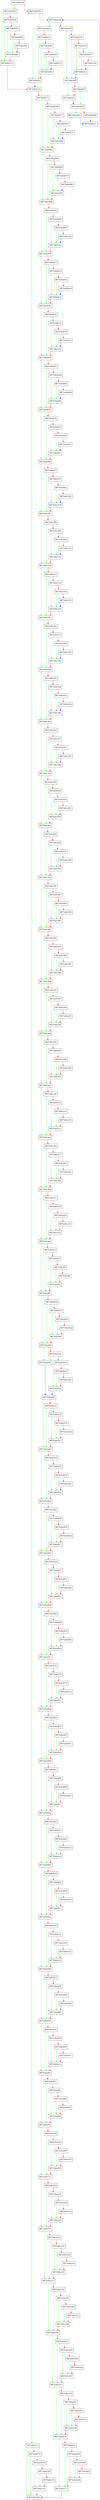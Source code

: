 digraph deinit {
  node [shape="box"];
  graph [splines=ortho];
  BB75a8eb200 -> BB75a8eb5e7 [color="green"];
  BB75a8eb200 -> BB75a8eb291 [color="red"];
  BB75a8eb291 -> BB75a8eb2d8 [color="red"];
  BB75a8eb2d8 -> BB75a8eb4c2 [color="green"];
  BB75a8eb2d8 -> BB75a8eb2f7 [color="red"];
  BB75a8eb2f7 -> BB75a8eb402 [color="green"];
  BB75a8eb2f7 -> BB75a8eb315 [color="red"];
  BB75a8eb315 -> BB75a8eb402 [color="green"];
  BB75a8eb315 -> BB75a8eb31f [color="red"];
  BB75a8eb31f -> BB75a8eb3c2 [color="green"];
  BB75a8eb31f -> BB75a8eb35c [color="red"];
  BB75a8eb35c -> BB75a8eb3c2 [color="green"];
  BB75a8eb35c -> BB75a8eb3ab [color="red"];
  BB75a8eb3ab -> BB75a8eb3c2 [color="blue"];
  BB75a8eb3c2 -> BB75a8eb402 [color="red"];
  BB75a8eb402 -> BB75a8eb42e [color="green"];
  BB75a8eb402 -> BB75a8eb429 [color="red"];
  BB75a8eb429 -> BB75a8eb432 [color="green"];
  BB75a8eb429 -> BB75a8eb42e [color="red"];
  BB75a8eb42e -> BB75a8eb432 [color="blue"];
  BB75a8eb432 -> BB75a8eb49c [color="green"];
  BB75a8eb432 -> BB75a8eb496 [color="red"];
  BB75a8eb496 -> BB75a8eb4a7 [color="blue"];
  BB75a8eb49c -> BB75a8eb4a7 [color="blue"];
  BB75a8eb4a7 -> BB75a8eb2d8 [color="blue"];
  BB75a8eb4c2 -> BB75a8eb5cc [color="green"];
  BB75a8eb4c2 -> BB75a8eb4e7 [color="red"];
  BB75a8eb4e7 -> BB75a8eb5cc [color="green"];
  BB75a8eb4e7 -> BB75a8eb4f1 [color="red"];
  BB75a8eb4f1 -> BB75a8eb58c [color="green"];
  BB75a8eb4f1 -> BB75a8eb52b [color="red"];
  BB75a8eb52b -> BB75a8eb58c [color="green"];
  BB75a8eb52b -> BB75a8eb575 [color="red"];
  BB75a8eb575 -> BB75a8eb58c [color="blue"];
  BB75a8eb58c -> BB75a8eb5cc [color="red"];
  BB75a8eb5cc -> BB75a8eb71b [color="blue"];
  BB75a8eb5e7 -> BB75a8eb713 [color="green"];
  BB75a8eb5e7 -> BB75a8eb628 [color="red"];
  BB75a8eb628 -> BB75a8eb713 [color="green"];
  BB75a8eb628 -> BB75a8eb632 [color="red"];
  BB75a8eb632 -> BB75a8eb6d3 [color="green"];
  BB75a8eb632 -> BB75a8eb66e [color="red"];
  BB75a8eb66e -> BB75a8eb6d3 [color="green"];
  BB75a8eb66e -> BB75a8eb6bc [color="red"];
  BB75a8eb6bc -> BB75a8eb6d3 [color="blue"];
  BB75a8eb6d3 -> BB75a8eb713 [color="red"];
  BB75a8eb713 -> BB75a8eb71b [color="red"];
  BB75a8eb71b -> BB75a8ee71c [color="green"];
  BB75a8eb71b -> BB75a8eb77a [color="red"];
  BB75a8eb77a -> BB75a8eb8c9 [color="green"];
  BB75a8eb77a -> BB75a8eb7dd [color="red"];
  BB75a8eb7dd -> BB75a8eb8c9 [color="green"];
  BB75a8eb7dd -> BB75a8eb7e7 [color="red"];
  BB75a8eb7e7 -> BB75a8eb888 [color="green"];
  BB75a8eb7e7 -> BB75a8eb823 [color="red"];
  BB75a8eb823 -> BB75a8eb888 [color="green"];
  BB75a8eb823 -> BB75a8eb871 [color="red"];
  BB75a8eb871 -> BB75a8eb888 [color="blue"];
  BB75a8eb888 -> BB75a8eb8c9 [color="red"];
  BB75a8eb8c9 -> BB75a8eb9db [color="green"];
  BB75a8eb8c9 -> BB75a8eb8ef [color="red"];
  BB75a8eb8ef -> BB75a8eb9db [color="green"];
  BB75a8eb8ef -> BB75a8eb8f9 [color="red"];
  BB75a8eb8f9 -> BB75a8eb99a [color="green"];
  BB75a8eb8f9 -> BB75a8eb935 [color="red"];
  BB75a8eb935 -> BB75a8eb99a [color="green"];
  BB75a8eb935 -> BB75a8eb983 [color="red"];
  BB75a8eb983 -> BB75a8eb99a [color="blue"];
  BB75a8eb99a -> BB75a8eb9db [color="red"];
  BB75a8eb9db -> BB75a8ebaed [color="green"];
  BB75a8eb9db -> BB75a8eba01 [color="red"];
  BB75a8eba01 -> BB75a8ebaed [color="green"];
  BB75a8eba01 -> BB75a8eba0b [color="red"];
  BB75a8eba0b -> BB75a8ebaac [color="green"];
  BB75a8eba0b -> BB75a8eba47 [color="red"];
  BB75a8eba47 -> BB75a8ebaac [color="green"];
  BB75a8eba47 -> BB75a8eba95 [color="red"];
  BB75a8eba95 -> BB75a8ebaac [color="blue"];
  BB75a8ebaac -> BB75a8ebaed [color="red"];
  BB75a8ebaed -> BB75a8ebc05 [color="green"];
  BB75a8ebaed -> BB75a8ebb13 [color="red"];
  BB75a8ebb13 -> BB75a8ebc05 [color="green"];
  BB75a8ebb13 -> BB75a8ebb1d [color="red"];
  BB75a8ebb1d -> BB75a8ebbc4 [color="green"];
  BB75a8ebb1d -> BB75a8ebb5c [color="red"];
  BB75a8ebb5c -> BB75a8ebbc4 [color="green"];
  BB75a8ebb5c -> BB75a8ebbad [color="red"];
  BB75a8ebbad -> BB75a8ebbc4 [color="blue"];
  BB75a8ebbc4 -> BB75a8ebc05 [color="red"];
  BB75a8ebc05 -> BB75a8ebd1d [color="green"];
  BB75a8ebc05 -> BB75a8ebc2b [color="red"];
  BB75a8ebc2b -> BB75a8ebd1d [color="green"];
  BB75a8ebc2b -> BB75a8ebc35 [color="red"];
  BB75a8ebc35 -> BB75a8ebcdc [color="green"];
  BB75a8ebc35 -> BB75a8ebc74 [color="red"];
  BB75a8ebc74 -> BB75a8ebcdc [color="green"];
  BB75a8ebc74 -> BB75a8ebcc5 [color="red"];
  BB75a8ebcc5 -> BB75a8ebcdc [color="blue"];
  BB75a8ebcdc -> BB75a8ebd1d [color="red"];
  BB75a8ebd1d -> BB75a8ebe35 [color="green"];
  BB75a8ebd1d -> BB75a8ebd43 [color="red"];
  BB75a8ebd43 -> BB75a8ebe35 [color="green"];
  BB75a8ebd43 -> BB75a8ebd4d [color="red"];
  BB75a8ebd4d -> BB75a8ebdf4 [color="green"];
  BB75a8ebd4d -> BB75a8ebd8c [color="red"];
  BB75a8ebd8c -> BB75a8ebdf4 [color="green"];
  BB75a8ebd8c -> BB75a8ebddd [color="red"];
  BB75a8ebddd -> BB75a8ebdf4 [color="blue"];
  BB75a8ebdf4 -> BB75a8ebe35 [color="red"];
  BB75a8ebe35 -> BB75a8ebf4d [color="green"];
  BB75a8ebe35 -> BB75a8ebe5b [color="red"];
  BB75a8ebe5b -> BB75a8ebf4d [color="green"];
  BB75a8ebe5b -> BB75a8ebe65 [color="red"];
  BB75a8ebe65 -> BB75a8ebf0c [color="green"];
  BB75a8ebe65 -> BB75a8ebea4 [color="red"];
  BB75a8ebea4 -> BB75a8ebf0c [color="green"];
  BB75a8ebea4 -> BB75a8ebef5 [color="red"];
  BB75a8ebef5 -> BB75a8ebf0c [color="blue"];
  BB75a8ebf0c -> BB75a8ebf4d [color="red"];
  BB75a8ebf4d -> BB75a8ec065 [color="green"];
  BB75a8ebf4d -> BB75a8ebf73 [color="red"];
  BB75a8ebf73 -> BB75a8ec065 [color="green"];
  BB75a8ebf73 -> BB75a8ebf7d [color="red"];
  BB75a8ebf7d -> BB75a8ec024 [color="green"];
  BB75a8ebf7d -> BB75a8ebfbc [color="red"];
  BB75a8ebfbc -> BB75a8ec024 [color="green"];
  BB75a8ebfbc -> BB75a8ec00d [color="red"];
  BB75a8ec00d -> BB75a8ec024 [color="blue"];
  BB75a8ec024 -> BB75a8ec065 [color="red"];
  BB75a8ec065 -> BB75a8ec17d [color="green"];
  BB75a8ec065 -> BB75a8ec08b [color="red"];
  BB75a8ec08b -> BB75a8ec17d [color="green"];
  BB75a8ec08b -> BB75a8ec095 [color="red"];
  BB75a8ec095 -> BB75a8ec13c [color="green"];
  BB75a8ec095 -> BB75a8ec0d4 [color="red"];
  BB75a8ec0d4 -> BB75a8ec13c [color="green"];
  BB75a8ec0d4 -> BB75a8ec125 [color="red"];
  BB75a8ec125 -> BB75a8ec13c [color="blue"];
  BB75a8ec13c -> BB75a8ec17d [color="red"];
  BB75a8ec17d -> BB75a8ec295 [color="green"];
  BB75a8ec17d -> BB75a8ec1a3 [color="red"];
  BB75a8ec1a3 -> BB75a8ec295 [color="green"];
  BB75a8ec1a3 -> BB75a8ec1ad [color="red"];
  BB75a8ec1ad -> BB75a8ec254 [color="green"];
  BB75a8ec1ad -> BB75a8ec1ec [color="red"];
  BB75a8ec1ec -> BB75a8ec254 [color="green"];
  BB75a8ec1ec -> BB75a8ec23d [color="red"];
  BB75a8ec23d -> BB75a8ec254 [color="blue"];
  BB75a8ec254 -> BB75a8ec295 [color="red"];
  BB75a8ec295 -> BB75a8ec3ad [color="green"];
  BB75a8ec295 -> BB75a8ec2bb [color="red"];
  BB75a8ec2bb -> BB75a8ec3ad [color="green"];
  BB75a8ec2bb -> BB75a8ec2c5 [color="red"];
  BB75a8ec2c5 -> BB75a8ec36c [color="green"];
  BB75a8ec2c5 -> BB75a8ec304 [color="red"];
  BB75a8ec304 -> BB75a8ec36c [color="green"];
  BB75a8ec304 -> BB75a8ec355 [color="red"];
  BB75a8ec355 -> BB75a8ec36c [color="blue"];
  BB75a8ec36c -> BB75a8ec3ad [color="red"];
  BB75a8ec3ad -> BB75a8ec4c4 [color="green"];
  BB75a8ec3ad -> BB75a8ec3d3 [color="red"];
  BB75a8ec3d3 -> BB75a8ec4c4 [color="green"];
  BB75a8ec3d3 -> BB75a8ec3dd [color="red"];
  BB75a8ec3dd -> BB75a8ec484 [color="green"];
  BB75a8ec3dd -> BB75a8ec41c [color="red"];
  BB75a8ec41c -> BB75a8ec484 [color="green"];
  BB75a8ec41c -> BB75a8ec46d [color="red"];
  BB75a8ec46d -> BB75a8ec484 [color="blue"];
  BB75a8ec484 -> BB75a8ec4c4 [color="red"];
  BB75a8ec4c4 -> BB75a8ec5cb [color="green"];
  BB75a8ec4c4 -> BB75a8ec4ed [color="red"];
  BB75a8ec4ed -> BB75a8ec5cb [color="green"];
  BB75a8ec4ed -> BB75a8ec4f7 [color="red"];
  BB75a8ec4f7 -> BB75a8ec58b [color="green"];
  BB75a8ec4f7 -> BB75a8ec537 [color="red"];
  BB75a8ec537 -> BB75a8ec58b [color="green"];
  BB75a8ec537 -> BB75a8ec581 [color="red"];
  BB75a8ec581 -> BB75a8ec58b [color="red"];
  BB75a8ec58b -> BB75a8ec5cb [color="red"];
  BB75a8ec5cb -> BB75a8ec6cf [color="green"];
  BB75a8ec5cb -> BB75a8ec5f1 [color="red"];
  BB75a8ec5f1 -> BB75a8ec6cf [color="green"];
  BB75a8ec5f1 -> BB75a8ec5fb [color="red"];
  BB75a8ec5fb -> BB75a8ec68f [color="green"];
  BB75a8ec5fb -> BB75a8ec63b [color="red"];
  BB75a8ec63b -> BB75a8ec68f [color="green"];
  BB75a8ec63b -> BB75a8ec685 [color="red"];
  BB75a8ec685 -> BB75a8ec68f [color="red"];
  BB75a8ec68f -> BB75a8ec6cf [color="red"];
  BB75a8ec6cf -> BB75a8ec7d3 [color="green"];
  BB75a8ec6cf -> BB75a8ec6f5 [color="red"];
  BB75a8ec6f5 -> BB75a8ec7d3 [color="green"];
  BB75a8ec6f5 -> BB75a8ec6ff [color="red"];
  BB75a8ec6ff -> BB75a8ec793 [color="green"];
  BB75a8ec6ff -> BB75a8ec73f [color="red"];
  BB75a8ec73f -> BB75a8ec793 [color="green"];
  BB75a8ec73f -> BB75a8ec789 [color="red"];
  BB75a8ec789 -> BB75a8ec793 [color="red"];
  BB75a8ec793 -> BB75a8ec7d3 [color="red"];
  BB75a8ec7d3 -> BB75a8ec8d7 [color="green"];
  BB75a8ec7d3 -> BB75a8ec7f9 [color="red"];
  BB75a8ec7f9 -> BB75a8ec8d7 [color="green"];
  BB75a8ec7f9 -> BB75a8ec803 [color="red"];
  BB75a8ec803 -> BB75a8ec897 [color="green"];
  BB75a8ec803 -> BB75a8ec843 [color="red"];
  BB75a8ec843 -> BB75a8ec897 [color="green"];
  BB75a8ec843 -> BB75a8ec88d [color="red"];
  BB75a8ec88d -> BB75a8ec897 [color="red"];
  BB75a8ec897 -> BB75a8ec8d7 [color="red"];
  BB75a8ec8d7 -> BB75a8ec9db [color="green"];
  BB75a8ec8d7 -> BB75a8ec8fd [color="red"];
  BB75a8ec8fd -> BB75a8ec9db [color="green"];
  BB75a8ec8fd -> BB75a8ec907 [color="red"];
  BB75a8ec907 -> BB75a8ec99b [color="green"];
  BB75a8ec907 -> BB75a8ec947 [color="red"];
  BB75a8ec947 -> BB75a8ec99b [color="green"];
  BB75a8ec947 -> BB75a8ec991 [color="red"];
  BB75a8ec991 -> BB75a8ec99b [color="red"];
  BB75a8ec99b -> BB75a8ec9db [color="red"];
  BB75a8ec9db -> BB75a8ecadf [color="green"];
  BB75a8ec9db -> BB75a8eca01 [color="red"];
  BB75a8eca01 -> BB75a8ecadf [color="green"];
  BB75a8eca01 -> BB75a8eca0b [color="red"];
  BB75a8eca0b -> BB75a8eca9f [color="green"];
  BB75a8eca0b -> BB75a8eca4b [color="red"];
  BB75a8eca4b -> BB75a8eca9f [color="green"];
  BB75a8eca4b -> BB75a8eca95 [color="red"];
  BB75a8eca95 -> BB75a8eca9f [color="red"];
  BB75a8eca9f -> BB75a8ecadf [color="red"];
  BB75a8ecadf -> BB75a8ecbe3 [color="green"];
  BB75a8ecadf -> BB75a8ecb05 [color="red"];
  BB75a8ecb05 -> BB75a8ecbe3 [color="green"];
  BB75a8ecb05 -> BB75a8ecb0f [color="red"];
  BB75a8ecb0f -> BB75a8ecba3 [color="green"];
  BB75a8ecb0f -> BB75a8ecb4f [color="red"];
  BB75a8ecb4f -> BB75a8ecba3 [color="green"];
  BB75a8ecb4f -> BB75a8ecb99 [color="red"];
  BB75a8ecb99 -> BB75a8ecba3 [color="red"];
  BB75a8ecba3 -> BB75a8ecbe3 [color="red"];
  BB75a8ecbe3 -> BB75a8ecce7 [color="green"];
  BB75a8ecbe3 -> BB75a8ecc09 [color="red"];
  BB75a8ecc09 -> BB75a8ecce7 [color="green"];
  BB75a8ecc09 -> BB75a8ecc13 [color="red"];
  BB75a8ecc13 -> BB75a8ecca7 [color="green"];
  BB75a8ecc13 -> BB75a8ecc53 [color="red"];
  BB75a8ecc53 -> BB75a8ecca7 [color="green"];
  BB75a8ecc53 -> BB75a8ecc9d [color="red"];
  BB75a8ecc9d -> BB75a8ecca7 [color="red"];
  BB75a8ecca7 -> BB75a8ecce7 [color="red"];
  BB75a8ecce7 -> BB75a8ecdeb [color="green"];
  BB75a8ecce7 -> BB75a8ecd0d [color="red"];
  BB75a8ecd0d -> BB75a8ecdeb [color="green"];
  BB75a8ecd0d -> BB75a8ecd17 [color="red"];
  BB75a8ecd17 -> BB75a8ecdab [color="green"];
  BB75a8ecd17 -> BB75a8ecd57 [color="red"];
  BB75a8ecd57 -> BB75a8ecdab [color="green"];
  BB75a8ecd57 -> BB75a8ecda1 [color="red"];
  BB75a8ecda1 -> BB75a8ecdab [color="red"];
  BB75a8ecdab -> BB75a8ecdeb [color="red"];
  BB75a8ecdeb -> BB75a8eceef [color="green"];
  BB75a8ecdeb -> BB75a8ece11 [color="red"];
  BB75a8ece11 -> BB75a8eceef [color="green"];
  BB75a8ece11 -> BB75a8ece1b [color="red"];
  BB75a8ece1b -> BB75a8eceaf [color="green"];
  BB75a8ece1b -> BB75a8ece5b [color="red"];
  BB75a8ece5b -> BB75a8eceaf [color="green"];
  BB75a8ece5b -> BB75a8ecea5 [color="red"];
  BB75a8ecea5 -> BB75a8eceaf [color="red"];
  BB75a8eceaf -> BB75a8eceef [color="red"];
  BB75a8eceef -> BB75a8ecff3 [color="green"];
  BB75a8eceef -> BB75a8ecf15 [color="red"];
  BB75a8ecf15 -> BB75a8ecff3 [color="green"];
  BB75a8ecf15 -> BB75a8ecf1f [color="red"];
  BB75a8ecf1f -> BB75a8ecfb3 [color="green"];
  BB75a8ecf1f -> BB75a8ecf5f [color="red"];
  BB75a8ecf5f -> BB75a8ecfb3 [color="green"];
  BB75a8ecf5f -> BB75a8ecfa9 [color="red"];
  BB75a8ecfa9 -> BB75a8ecfb3 [color="red"];
  BB75a8ecfb3 -> BB75a8ecff3 [color="red"];
  BB75a8ecff3 -> BB75a8ed0f7 [color="green"];
  BB75a8ecff3 -> BB75a8ed019 [color="red"];
  BB75a8ed019 -> BB75a8ed0f7 [color="green"];
  BB75a8ed019 -> BB75a8ed023 [color="red"];
  BB75a8ed023 -> BB75a8ed0b7 [color="green"];
  BB75a8ed023 -> BB75a8ed063 [color="red"];
  BB75a8ed063 -> BB75a8ed0b7 [color="green"];
  BB75a8ed063 -> BB75a8ed0ad [color="red"];
  BB75a8ed0ad -> BB75a8ed0b7 [color="red"];
  BB75a8ed0b7 -> BB75a8ed0f7 [color="red"];
  BB75a8ed0f7 -> BB75a8ed200 [color="green"];
  BB75a8ed0f7 -> BB75a8ed11d [color="red"];
  BB75a8ed11d -> BB75a8ed200 [color="green"];
  BB75a8ed11d -> BB75a8ed127 [color="red"];
  BB75a8ed127 -> BB75a8ed1bb [color="green"];
  BB75a8ed127 -> BB75a8ed167 [color="red"];
  BB75a8ed167 -> BB75a8ed1bb [color="green"];
  BB75a8ed167 -> BB75a8ed1b1 [color="red"];
  BB75a8ed1b1 -> BB75a8ed1bb [color="red"];
  BB75a8ed1bb -> BB75a8ed206 [color="blue"];
  BB75a8ed200 -> BB75a8ed206 [color="blue"];
  BB75a8ed206 -> BB75a8ed305 [color="green"];
  BB75a8ed206 -> BB75a8ed22c [color="red"];
  BB75a8ed22c -> BB75a8ed305 [color="green"];
  BB75a8ed22c -> BB75a8ed236 [color="red"];
  BB75a8ed236 -> BB75a8ed2c7 [color="green"];
  BB75a8ed236 -> BB75a8ed27b [color="red"];
  BB75a8ed27b -> BB75a8ed2c7 [color="green"];
  BB75a8ed27b -> BB75a8ed2bd [color="red"];
  BB75a8ed2bd -> BB75a8ed2c7 [color="red"];
  BB75a8ed2c7 -> BB75a8ed305 [color="red"];
  BB75a8ed305 -> BB75a8ed404 [color="green"];
  BB75a8ed305 -> BB75a8ed32b [color="red"];
  BB75a8ed32b -> BB75a8ed404 [color="green"];
  BB75a8ed32b -> BB75a8ed335 [color="red"];
  BB75a8ed335 -> BB75a8ed3c6 [color="green"];
  BB75a8ed335 -> BB75a8ed37a [color="red"];
  BB75a8ed37a -> BB75a8ed3c6 [color="green"];
  BB75a8ed37a -> BB75a8ed3bc [color="red"];
  BB75a8ed3bc -> BB75a8ed3c6 [color="red"];
  BB75a8ed3c6 -> BB75a8ed404 [color="red"];
  BB75a8ed404 -> BB75a8ed505 [color="green"];
  BB75a8ed404 -> BB75a8ed42c [color="red"];
  BB75a8ed42c -> BB75a8ed505 [color="green"];
  BB75a8ed42c -> BB75a8ed436 [color="red"];
  BB75a8ed436 -> BB75a8ed4c7 [color="green"];
  BB75a8ed436 -> BB75a8ed47b [color="red"];
  BB75a8ed47b -> BB75a8ed4c7 [color="green"];
  BB75a8ed47b -> BB75a8ed4bd [color="red"];
  BB75a8ed4bd -> BB75a8ed4c7 [color="red"];
  BB75a8ed4c7 -> BB75a8ed505 [color="red"];
  BB75a8ed505 -> BB75a8ed606 [color="green"];
  BB75a8ed505 -> BB75a8ed52d [color="red"];
  BB75a8ed52d -> BB75a8ed606 [color="green"];
  BB75a8ed52d -> BB75a8ed537 [color="red"];
  BB75a8ed537 -> BB75a8ed5c8 [color="green"];
  BB75a8ed537 -> BB75a8ed57c [color="red"];
  BB75a8ed57c -> BB75a8ed5c8 [color="green"];
  BB75a8ed57c -> BB75a8ed5be [color="red"];
  BB75a8ed5be -> BB75a8ed5c8 [color="red"];
  BB75a8ed5c8 -> BB75a8ed606 [color="red"];
  BB75a8ed606 -> BB75a8ed707 [color="green"];
  BB75a8ed606 -> BB75a8ed62e [color="red"];
  BB75a8ed62e -> BB75a8ed707 [color="green"];
  BB75a8ed62e -> BB75a8ed638 [color="red"];
  BB75a8ed638 -> BB75a8ed6c9 [color="green"];
  BB75a8ed638 -> BB75a8ed67d [color="red"];
  BB75a8ed67d -> BB75a8ed6c9 [color="green"];
  BB75a8ed67d -> BB75a8ed6bf [color="red"];
  BB75a8ed6bf -> BB75a8ed6c9 [color="red"];
  BB75a8ed6c9 -> BB75a8ed707 [color="red"];
  BB75a8ed707 -> BB75a8ed808 [color="green"];
  BB75a8ed707 -> BB75a8ed72f [color="red"];
  BB75a8ed72f -> BB75a8ed808 [color="green"];
  BB75a8ed72f -> BB75a8ed739 [color="red"];
  BB75a8ed739 -> BB75a8ed7ca [color="green"];
  BB75a8ed739 -> BB75a8ed77e [color="red"];
  BB75a8ed77e -> BB75a8ed7ca [color="green"];
  BB75a8ed77e -> BB75a8ed7c0 [color="red"];
  BB75a8ed7c0 -> BB75a8ed7ca [color="red"];
  BB75a8ed7ca -> BB75a8ed808 [color="red"];
  BB75a8ed808 -> BB75a8ed909 [color="green"];
  BB75a8ed808 -> BB75a8ed830 [color="red"];
  BB75a8ed830 -> BB75a8ed909 [color="green"];
  BB75a8ed830 -> BB75a8ed83a [color="red"];
  BB75a8ed83a -> BB75a8ed8cb [color="green"];
  BB75a8ed83a -> BB75a8ed87f [color="red"];
  BB75a8ed87f -> BB75a8ed8cb [color="green"];
  BB75a8ed87f -> BB75a8ed8c1 [color="red"];
  BB75a8ed8c1 -> BB75a8ed8cb [color="red"];
  BB75a8ed8cb -> BB75a8ed909 [color="red"];
  BB75a8ed909 -> BB75a8eda0a [color="green"];
  BB75a8ed909 -> BB75a8ed931 [color="red"];
  BB75a8ed931 -> BB75a8eda0a [color="green"];
  BB75a8ed931 -> BB75a8ed93b [color="red"];
  BB75a8ed93b -> BB75a8ed9cc [color="green"];
  BB75a8ed93b -> BB75a8ed980 [color="red"];
  BB75a8ed980 -> BB75a8ed9cc [color="green"];
  BB75a8ed980 -> BB75a8ed9c2 [color="red"];
  BB75a8ed9c2 -> BB75a8ed9cc [color="red"];
  BB75a8ed9cc -> BB75a8eda0a [color="red"];
  BB75a8eda0a -> BB75a8edb0b [color="green"];
  BB75a8eda0a -> BB75a8eda32 [color="red"];
  BB75a8eda32 -> BB75a8edb0b [color="green"];
  BB75a8eda32 -> BB75a8eda3c [color="red"];
  BB75a8eda3c -> BB75a8edacd [color="green"];
  BB75a8eda3c -> BB75a8eda81 [color="red"];
  BB75a8eda81 -> BB75a8edacd [color="green"];
  BB75a8eda81 -> BB75a8edac3 [color="red"];
  BB75a8edac3 -> BB75a8edacd [color="red"];
  BB75a8edacd -> BB75a8edb0b [color="red"];
  BB75a8edb0b -> BB75a8edc0c [color="green"];
  BB75a8edb0b -> BB75a8edb33 [color="red"];
  BB75a8edb33 -> BB75a8edc0c [color="green"];
  BB75a8edb33 -> BB75a8edb3d [color="red"];
  BB75a8edb3d -> BB75a8edbce [color="green"];
  BB75a8edb3d -> BB75a8edb82 [color="red"];
  BB75a8edb82 -> BB75a8edbce [color="green"];
  BB75a8edb82 -> BB75a8edbc4 [color="red"];
  BB75a8edbc4 -> BB75a8edbce [color="red"];
  BB75a8edbce -> BB75a8edc0c [color="red"];
  BB75a8edc0c -> BB75a8edd0d [color="green"];
  BB75a8edc0c -> BB75a8edc34 [color="red"];
  BB75a8edc34 -> BB75a8edd0d [color="green"];
  BB75a8edc34 -> BB75a8edc3e [color="red"];
  BB75a8edc3e -> BB75a8edccf [color="green"];
  BB75a8edc3e -> BB75a8edc83 [color="red"];
  BB75a8edc83 -> BB75a8edccf [color="green"];
  BB75a8edc83 -> BB75a8edcc5 [color="red"];
  BB75a8edcc5 -> BB75a8edccf [color="red"];
  BB75a8edccf -> BB75a8edd0d [color="red"];
  BB75a8edd0d -> BB75a8ede0e [color="green"];
  BB75a8edd0d -> BB75a8edd35 [color="red"];
  BB75a8edd35 -> BB75a8ede0e [color="green"];
  BB75a8edd35 -> BB75a8edd3f [color="red"];
  BB75a8edd3f -> BB75a8eddd0 [color="green"];
  BB75a8edd3f -> BB75a8edd84 [color="red"];
  BB75a8edd84 -> BB75a8eddd0 [color="green"];
  BB75a8edd84 -> BB75a8eddc6 [color="red"];
  BB75a8eddc6 -> BB75a8eddd0 [color="red"];
  BB75a8eddd0 -> BB75a8ede0e [color="red"];
  BB75a8ede0e -> BB75a8edf0f [color="green"];
  BB75a8ede0e -> BB75a8ede36 [color="red"];
  BB75a8ede36 -> BB75a8edf0f [color="green"];
  BB75a8ede36 -> BB75a8ede40 [color="red"];
  BB75a8ede40 -> BB75a8eded1 [color="green"];
  BB75a8ede40 -> BB75a8ede85 [color="red"];
  BB75a8ede85 -> BB75a8eded1 [color="green"];
  BB75a8ede85 -> BB75a8edec7 [color="red"];
  BB75a8edec7 -> BB75a8eded1 [color="red"];
  BB75a8eded1 -> BB75a8edf0f [color="red"];
  BB75a8edf0f -> BB75a8ee010 [color="green"];
  BB75a8edf0f -> BB75a8edf37 [color="red"];
  BB75a8edf37 -> BB75a8ee010 [color="green"];
  BB75a8edf37 -> BB75a8edf41 [color="red"];
  BB75a8edf41 -> BB75a8edfd2 [color="green"];
  BB75a8edf41 -> BB75a8edf86 [color="red"];
  BB75a8edf86 -> BB75a8edfd2 [color="green"];
  BB75a8edf86 -> BB75a8edfc8 [color="red"];
  BB75a8edfc8 -> BB75a8edfd2 [color="red"];
  BB75a8edfd2 -> BB75a8ee010 [color="red"];
  BB75a8ee010 -> BB75a8ee111 [color="green"];
  BB75a8ee010 -> BB75a8ee038 [color="red"];
  BB75a8ee038 -> BB75a8ee111 [color="green"];
  BB75a8ee038 -> BB75a8ee042 [color="red"];
  BB75a8ee042 -> BB75a8ee0d3 [color="green"];
  BB75a8ee042 -> BB75a8ee087 [color="red"];
  BB75a8ee087 -> BB75a8ee0d3 [color="green"];
  BB75a8ee087 -> BB75a8ee0c9 [color="red"];
  BB75a8ee0c9 -> BB75a8ee0d3 [color="red"];
  BB75a8ee0d3 -> BB75a8ee111 [color="red"];
  BB75a8ee111 -> BB75a8ee212 [color="green"];
  BB75a8ee111 -> BB75a8ee139 [color="red"];
  BB75a8ee139 -> BB75a8ee212 [color="green"];
  BB75a8ee139 -> BB75a8ee143 [color="red"];
  BB75a8ee143 -> BB75a8ee1d4 [color="green"];
  BB75a8ee143 -> BB75a8ee188 [color="red"];
  BB75a8ee188 -> BB75a8ee1d4 [color="green"];
  BB75a8ee188 -> BB75a8ee1ca [color="red"];
  BB75a8ee1ca -> BB75a8ee1d4 [color="red"];
  BB75a8ee1d4 -> BB75a8ee212 [color="red"];
  BB75a8ee212 -> BB75a8ee313 [color="green"];
  BB75a8ee212 -> BB75a8ee23a [color="red"];
  BB75a8ee23a -> BB75a8ee313 [color="green"];
  BB75a8ee23a -> BB75a8ee244 [color="red"];
  BB75a8ee244 -> BB75a8ee2d5 [color="green"];
  BB75a8ee244 -> BB75a8ee289 [color="red"];
  BB75a8ee289 -> BB75a8ee2d5 [color="green"];
  BB75a8ee289 -> BB75a8ee2cb [color="red"];
  BB75a8ee2cb -> BB75a8ee2d5 [color="red"];
  BB75a8ee2d5 -> BB75a8ee313 [color="red"];
  BB75a8ee313 -> BB75a8ee414 [color="green"];
  BB75a8ee313 -> BB75a8ee33b [color="red"];
  BB75a8ee33b -> BB75a8ee414 [color="green"];
  BB75a8ee33b -> BB75a8ee345 [color="red"];
  BB75a8ee345 -> BB75a8ee3d6 [color="green"];
  BB75a8ee345 -> BB75a8ee38a [color="red"];
  BB75a8ee38a -> BB75a8ee3d6 [color="green"];
  BB75a8ee38a -> BB75a8ee3cc [color="red"];
  BB75a8ee3cc -> BB75a8ee3d6 [color="red"];
  BB75a8ee3d6 -> BB75a8ee414 [color="red"];
  BB75a8ee414 -> BB75a8ee515 [color="green"];
  BB75a8ee414 -> BB75a8ee43c [color="red"];
  BB75a8ee43c -> BB75a8ee515 [color="green"];
  BB75a8ee43c -> BB75a8ee446 [color="red"];
  BB75a8ee446 -> BB75a8ee4d7 [color="green"];
  BB75a8ee446 -> BB75a8ee48b [color="red"];
  BB75a8ee48b -> BB75a8ee4d7 [color="green"];
  BB75a8ee48b -> BB75a8ee4cd [color="red"];
  BB75a8ee4cd -> BB75a8ee4d7 [color="red"];
  BB75a8ee4d7 -> BB75a8ee515 [color="red"];
  BB75a8ee515 -> BB75a8ee616 [color="green"];
  BB75a8ee515 -> BB75a8ee53d [color="red"];
  BB75a8ee53d -> BB75a8ee616 [color="green"];
  BB75a8ee53d -> BB75a8ee547 [color="red"];
  BB75a8ee547 -> BB75a8ee5d8 [color="green"];
  BB75a8ee547 -> BB75a8ee58c [color="red"];
  BB75a8ee58c -> BB75a8ee5d8 [color="green"];
  BB75a8ee58c -> BB75a8ee5ce [color="red"];
  BB75a8ee5ce -> BB75a8ee5d8 [color="red"];
  BB75a8ee5d8 -> BB75a8ee616 [color="red"];
  BB75a8ee616 -> BB75a8ee717 [color="green"];
  BB75a8ee616 -> BB75a8ee63e [color="red"];
  BB75a8ee63e -> BB75a8ee717 [color="green"];
  BB75a8ee63e -> BB75a8ee648 [color="red"];
  BB75a8ee648 -> BB75a8ee6d9 [color="green"];
  BB75a8ee648 -> BB75a8ee68d [color="red"];
  BB75a8ee68d -> BB75a8ee6d9 [color="green"];
  BB75a8ee68d -> BB75a8ee6cf [color="red"];
  BB75a8ee6cf -> BB75a8ee6d9 [color="red"];
  BB75a8ee6d9 -> BB75a8ee717 [color="red"];
  BB75a8ee717 -> BB75a8ee80e [color="blue"];
  BB75a8ee71c -> BB75a8ee80e [color="green"];
  BB75a8ee71c -> BB75a8ee73a [color="red"];
  BB75a8ee73a -> BB75a8ee80e [color="green"];
  BB75a8ee73a -> BB75a8ee744 [color="red"];
  BB75a8ee744 -> BB75a8ee7ce [color="green"];
  BB75a8ee744 -> BB75a8ee785 [color="red"];
  BB75a8ee785 -> BB75a8ee7ce [color="green"];
  BB75a8ee785 -> BB75a8ee7c4 [color="red"];
  BB75a8ee7c4 -> BB75a8ee7ce [color="red"];
  BB75a8ee7ce -> BB75a8ee80e [color="red"];
}